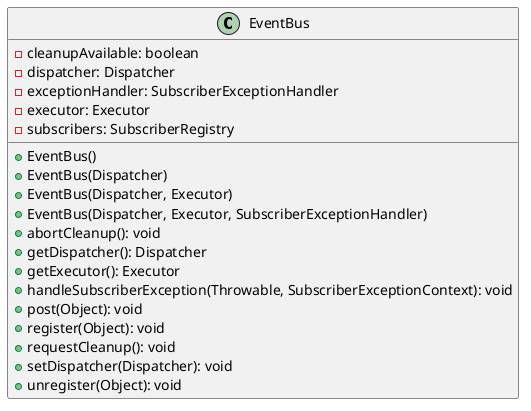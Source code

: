 @startuml

    class EventBus {
        -cleanupAvailable: boolean
        -dispatcher: Dispatcher
        -exceptionHandler: SubscriberExceptionHandler
        -executor: Executor
        -subscribers: SubscriberRegistry
        +EventBus()
        +EventBus(Dispatcher)
        +EventBus(Dispatcher, Executor)
        +EventBus(Dispatcher, Executor, SubscriberExceptionHandler)
        +abortCleanup(): void
        +getDispatcher(): Dispatcher
        +getExecutor(): Executor
        +handleSubscriberException(Throwable, SubscriberExceptionContext): void
        +post(Object): void
        +register(Object): void
        +requestCleanup(): void
        +setDispatcher(Dispatcher): void
        +unregister(Object): void
    }

@enduml
